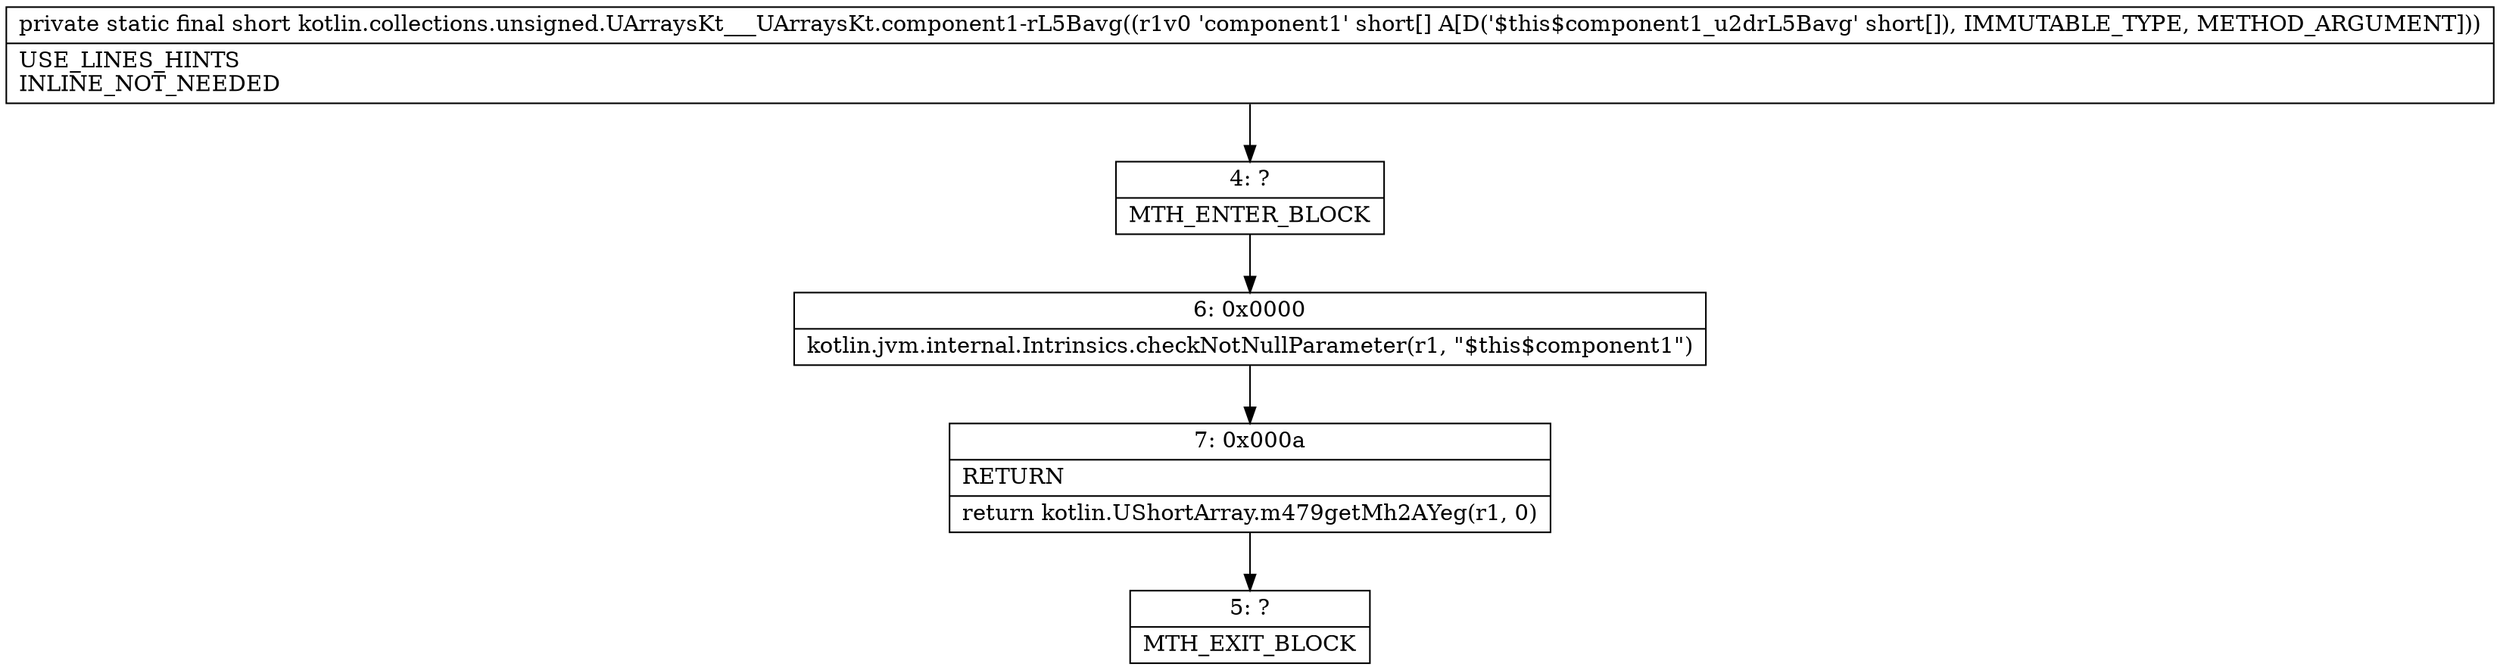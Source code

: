 digraph "CFG forkotlin.collections.unsigned.UArraysKt___UArraysKt.component1\-rL5Bavg([S)S" {
Node_4 [shape=record,label="{4\:\ ?|MTH_ENTER_BLOCK\l}"];
Node_6 [shape=record,label="{6\:\ 0x0000|kotlin.jvm.internal.Intrinsics.checkNotNullParameter(r1, \"$this$component1\")\l}"];
Node_7 [shape=record,label="{7\:\ 0x000a|RETURN\l|return kotlin.UShortArray.m479getMh2AYeg(r1, 0)\l}"];
Node_5 [shape=record,label="{5\:\ ?|MTH_EXIT_BLOCK\l}"];
MethodNode[shape=record,label="{private static final short kotlin.collections.unsigned.UArraysKt___UArraysKt.component1\-rL5Bavg((r1v0 'component1' short[] A[D('$this$component1_u2drL5Bavg' short[]), IMMUTABLE_TYPE, METHOD_ARGUMENT]))  | USE_LINES_HINTS\lINLINE_NOT_NEEDED\l}"];
MethodNode -> Node_4;Node_4 -> Node_6;
Node_6 -> Node_7;
Node_7 -> Node_5;
}

